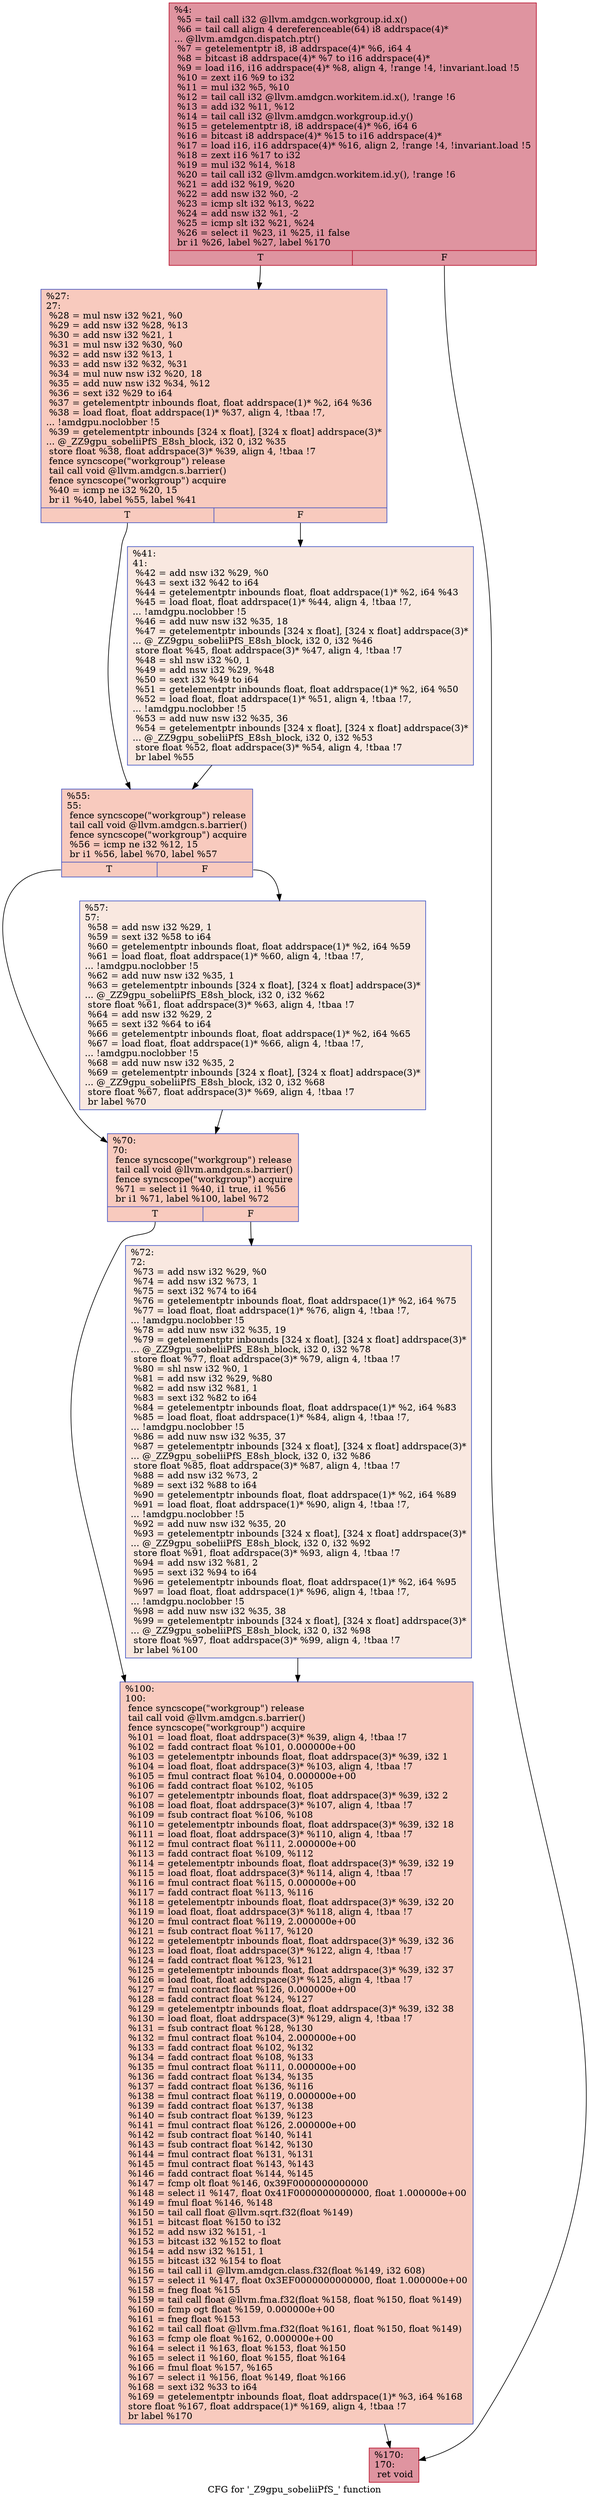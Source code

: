 digraph "CFG for '_Z9gpu_sobeliiPfS_' function" {
	label="CFG for '_Z9gpu_sobeliiPfS_' function";

	Node0x4758260 [shape=record,color="#b70d28ff", style=filled, fillcolor="#b70d2870",label="{%4:\l  %5 = tail call i32 @llvm.amdgcn.workgroup.id.x()\l  %6 = tail call align 4 dereferenceable(64) i8 addrspace(4)*\l... @llvm.amdgcn.dispatch.ptr()\l  %7 = getelementptr i8, i8 addrspace(4)* %6, i64 4\l  %8 = bitcast i8 addrspace(4)* %7 to i16 addrspace(4)*\l  %9 = load i16, i16 addrspace(4)* %8, align 4, !range !4, !invariant.load !5\l  %10 = zext i16 %9 to i32\l  %11 = mul i32 %5, %10\l  %12 = tail call i32 @llvm.amdgcn.workitem.id.x(), !range !6\l  %13 = add i32 %11, %12\l  %14 = tail call i32 @llvm.amdgcn.workgroup.id.y()\l  %15 = getelementptr i8, i8 addrspace(4)* %6, i64 6\l  %16 = bitcast i8 addrspace(4)* %15 to i16 addrspace(4)*\l  %17 = load i16, i16 addrspace(4)* %16, align 2, !range !4, !invariant.load !5\l  %18 = zext i16 %17 to i32\l  %19 = mul i32 %14, %18\l  %20 = tail call i32 @llvm.amdgcn.workitem.id.y(), !range !6\l  %21 = add i32 %19, %20\l  %22 = add nsw i32 %0, -2\l  %23 = icmp slt i32 %13, %22\l  %24 = add nsw i32 %1, -2\l  %25 = icmp slt i32 %21, %24\l  %26 = select i1 %23, i1 %25, i1 false\l  br i1 %26, label %27, label %170\l|{<s0>T|<s1>F}}"];
	Node0x4758260:s0 -> Node0x475be50;
	Node0x4758260:s1 -> Node0x475bee0;
	Node0x475be50 [shape=record,color="#3d50c3ff", style=filled, fillcolor="#ef886b70",label="{%27:\l27:                                               \l  %28 = mul nsw i32 %21, %0\l  %29 = add nsw i32 %28, %13\l  %30 = add nsw i32 %21, 1\l  %31 = mul nsw i32 %30, %0\l  %32 = add nsw i32 %13, 1\l  %33 = add nsw i32 %32, %31\l  %34 = mul nuw nsw i32 %20, 18\l  %35 = add nuw nsw i32 %34, %12\l  %36 = sext i32 %29 to i64\l  %37 = getelementptr inbounds float, float addrspace(1)* %2, i64 %36\l  %38 = load float, float addrspace(1)* %37, align 4, !tbaa !7,\l... !amdgpu.noclobber !5\l  %39 = getelementptr inbounds [324 x float], [324 x float] addrspace(3)*\l... @_ZZ9gpu_sobeliiPfS_E8sh_block, i32 0, i32 %35\l  store float %38, float addrspace(3)* %39, align 4, !tbaa !7\l  fence syncscope(\"workgroup\") release\l  tail call void @llvm.amdgcn.s.barrier()\l  fence syncscope(\"workgroup\") acquire\l  %40 = icmp ne i32 %20, 15\l  br i1 %40, label %55, label %41\l|{<s0>T|<s1>F}}"];
	Node0x475be50:s0 -> Node0x475d450;
	Node0x475be50:s1 -> Node0x475d4e0;
	Node0x475d4e0 [shape=record,color="#3d50c3ff", style=filled, fillcolor="#f1ccb870",label="{%41:\l41:                                               \l  %42 = add nsw i32 %29, %0\l  %43 = sext i32 %42 to i64\l  %44 = getelementptr inbounds float, float addrspace(1)* %2, i64 %43\l  %45 = load float, float addrspace(1)* %44, align 4, !tbaa !7,\l... !amdgpu.noclobber !5\l  %46 = add nuw nsw i32 %35, 18\l  %47 = getelementptr inbounds [324 x float], [324 x float] addrspace(3)*\l... @_ZZ9gpu_sobeliiPfS_E8sh_block, i32 0, i32 %46\l  store float %45, float addrspace(3)* %47, align 4, !tbaa !7\l  %48 = shl nsw i32 %0, 1\l  %49 = add nsw i32 %29, %48\l  %50 = sext i32 %49 to i64\l  %51 = getelementptr inbounds float, float addrspace(1)* %2, i64 %50\l  %52 = load float, float addrspace(1)* %51, align 4, !tbaa !7,\l... !amdgpu.noclobber !5\l  %53 = add nuw nsw i32 %35, 36\l  %54 = getelementptr inbounds [324 x float], [324 x float] addrspace(3)*\l... @_ZZ9gpu_sobeliiPfS_E8sh_block, i32 0, i32 %53\l  store float %52, float addrspace(3)* %54, align 4, !tbaa !7\l  br label %55\l}"];
	Node0x475d4e0 -> Node0x475d450;
	Node0x475d450 [shape=record,color="#3d50c3ff", style=filled, fillcolor="#ef886b70",label="{%55:\l55:                                               \l  fence syncscope(\"workgroup\") release\l  tail call void @llvm.amdgcn.s.barrier()\l  fence syncscope(\"workgroup\") acquire\l  %56 = icmp ne i32 %12, 15\l  br i1 %56, label %70, label %57\l|{<s0>T|<s1>F}}"];
	Node0x475d450:s0 -> Node0x475e200;
	Node0x475d450:s1 -> Node0x475e250;
	Node0x475e250 [shape=record,color="#3d50c3ff", style=filled, fillcolor="#f1ccb870",label="{%57:\l57:                                               \l  %58 = add nsw i32 %29, 1\l  %59 = sext i32 %58 to i64\l  %60 = getelementptr inbounds float, float addrspace(1)* %2, i64 %59\l  %61 = load float, float addrspace(1)* %60, align 4, !tbaa !7,\l... !amdgpu.noclobber !5\l  %62 = add nuw nsw i32 %35, 1\l  %63 = getelementptr inbounds [324 x float], [324 x float] addrspace(3)*\l... @_ZZ9gpu_sobeliiPfS_E8sh_block, i32 0, i32 %62\l  store float %61, float addrspace(3)* %63, align 4, !tbaa !7\l  %64 = add nsw i32 %29, 2\l  %65 = sext i32 %64 to i64\l  %66 = getelementptr inbounds float, float addrspace(1)* %2, i64 %65\l  %67 = load float, float addrspace(1)* %66, align 4, !tbaa !7,\l... !amdgpu.noclobber !5\l  %68 = add nuw nsw i32 %35, 2\l  %69 = getelementptr inbounds [324 x float], [324 x float] addrspace(3)*\l... @_ZZ9gpu_sobeliiPfS_E8sh_block, i32 0, i32 %68\l  store float %67, float addrspace(3)* %69, align 4, !tbaa !7\l  br label %70\l}"];
	Node0x475e250 -> Node0x475e200;
	Node0x475e200 [shape=record,color="#3d50c3ff", style=filled, fillcolor="#ef886b70",label="{%70:\l70:                                               \l  fence syncscope(\"workgroup\") release\l  tail call void @llvm.amdgcn.s.barrier()\l  fence syncscope(\"workgroup\") acquire\l  %71 = select i1 %40, i1 true, i1 %56\l  br i1 %71, label %100, label %72\l|{<s0>T|<s1>F}}"];
	Node0x475e200:s0 -> Node0x475f090;
	Node0x475e200:s1 -> Node0x475f0e0;
	Node0x475f0e0 [shape=record,color="#3d50c3ff", style=filled, fillcolor="#f1ccb870",label="{%72:\l72:                                               \l  %73 = add nsw i32 %29, %0\l  %74 = add nsw i32 %73, 1\l  %75 = sext i32 %74 to i64\l  %76 = getelementptr inbounds float, float addrspace(1)* %2, i64 %75\l  %77 = load float, float addrspace(1)* %76, align 4, !tbaa !7,\l... !amdgpu.noclobber !5\l  %78 = add nuw nsw i32 %35, 19\l  %79 = getelementptr inbounds [324 x float], [324 x float] addrspace(3)*\l... @_ZZ9gpu_sobeliiPfS_E8sh_block, i32 0, i32 %78\l  store float %77, float addrspace(3)* %79, align 4, !tbaa !7\l  %80 = shl nsw i32 %0, 1\l  %81 = add nsw i32 %29, %80\l  %82 = add nsw i32 %81, 1\l  %83 = sext i32 %82 to i64\l  %84 = getelementptr inbounds float, float addrspace(1)* %2, i64 %83\l  %85 = load float, float addrspace(1)* %84, align 4, !tbaa !7,\l... !amdgpu.noclobber !5\l  %86 = add nuw nsw i32 %35, 37\l  %87 = getelementptr inbounds [324 x float], [324 x float] addrspace(3)*\l... @_ZZ9gpu_sobeliiPfS_E8sh_block, i32 0, i32 %86\l  store float %85, float addrspace(3)* %87, align 4, !tbaa !7\l  %88 = add nsw i32 %73, 2\l  %89 = sext i32 %88 to i64\l  %90 = getelementptr inbounds float, float addrspace(1)* %2, i64 %89\l  %91 = load float, float addrspace(1)* %90, align 4, !tbaa !7,\l... !amdgpu.noclobber !5\l  %92 = add nuw nsw i32 %35, 20\l  %93 = getelementptr inbounds [324 x float], [324 x float] addrspace(3)*\l... @_ZZ9gpu_sobeliiPfS_E8sh_block, i32 0, i32 %92\l  store float %91, float addrspace(3)* %93, align 4, !tbaa !7\l  %94 = add nsw i32 %81, 2\l  %95 = sext i32 %94 to i64\l  %96 = getelementptr inbounds float, float addrspace(1)* %2, i64 %95\l  %97 = load float, float addrspace(1)* %96, align 4, !tbaa !7,\l... !amdgpu.noclobber !5\l  %98 = add nuw nsw i32 %35, 38\l  %99 = getelementptr inbounds [324 x float], [324 x float] addrspace(3)*\l... @_ZZ9gpu_sobeliiPfS_E8sh_block, i32 0, i32 %98\l  store float %97, float addrspace(3)* %99, align 4, !tbaa !7\l  br label %100\l}"];
	Node0x475f0e0 -> Node0x475f090;
	Node0x475f090 [shape=record,color="#3d50c3ff", style=filled, fillcolor="#ef886b70",label="{%100:\l100:                                              \l  fence syncscope(\"workgroup\") release\l  tail call void @llvm.amdgcn.s.barrier()\l  fence syncscope(\"workgroup\") acquire\l  %101 = load float, float addrspace(3)* %39, align 4, !tbaa !7\l  %102 = fadd contract float %101, 0.000000e+00\l  %103 = getelementptr inbounds float, float addrspace(3)* %39, i32 1\l  %104 = load float, float addrspace(3)* %103, align 4, !tbaa !7\l  %105 = fmul contract float %104, 0.000000e+00\l  %106 = fadd contract float %102, %105\l  %107 = getelementptr inbounds float, float addrspace(3)* %39, i32 2\l  %108 = load float, float addrspace(3)* %107, align 4, !tbaa !7\l  %109 = fsub contract float %106, %108\l  %110 = getelementptr inbounds float, float addrspace(3)* %39, i32 18\l  %111 = load float, float addrspace(3)* %110, align 4, !tbaa !7\l  %112 = fmul contract float %111, 2.000000e+00\l  %113 = fadd contract float %109, %112\l  %114 = getelementptr inbounds float, float addrspace(3)* %39, i32 19\l  %115 = load float, float addrspace(3)* %114, align 4, !tbaa !7\l  %116 = fmul contract float %115, 0.000000e+00\l  %117 = fadd contract float %113, %116\l  %118 = getelementptr inbounds float, float addrspace(3)* %39, i32 20\l  %119 = load float, float addrspace(3)* %118, align 4, !tbaa !7\l  %120 = fmul contract float %119, 2.000000e+00\l  %121 = fsub contract float %117, %120\l  %122 = getelementptr inbounds float, float addrspace(3)* %39, i32 36\l  %123 = load float, float addrspace(3)* %122, align 4, !tbaa !7\l  %124 = fadd contract float %123, %121\l  %125 = getelementptr inbounds float, float addrspace(3)* %39, i32 37\l  %126 = load float, float addrspace(3)* %125, align 4, !tbaa !7\l  %127 = fmul contract float %126, 0.000000e+00\l  %128 = fadd contract float %124, %127\l  %129 = getelementptr inbounds float, float addrspace(3)* %39, i32 38\l  %130 = load float, float addrspace(3)* %129, align 4, !tbaa !7\l  %131 = fsub contract float %128, %130\l  %132 = fmul contract float %104, 2.000000e+00\l  %133 = fadd contract float %102, %132\l  %134 = fadd contract float %108, %133\l  %135 = fmul contract float %111, 0.000000e+00\l  %136 = fadd contract float %134, %135\l  %137 = fadd contract float %136, %116\l  %138 = fmul contract float %119, 0.000000e+00\l  %139 = fadd contract float %137, %138\l  %140 = fsub contract float %139, %123\l  %141 = fmul contract float %126, 2.000000e+00\l  %142 = fsub contract float %140, %141\l  %143 = fsub contract float %142, %130\l  %144 = fmul contract float %131, %131\l  %145 = fmul contract float %143, %143\l  %146 = fadd contract float %144, %145\l  %147 = fcmp olt float %146, 0x39F0000000000000\l  %148 = select i1 %147, float 0x41F0000000000000, float 1.000000e+00\l  %149 = fmul float %146, %148\l  %150 = tail call float @llvm.sqrt.f32(float %149)\l  %151 = bitcast float %150 to i32\l  %152 = add nsw i32 %151, -1\l  %153 = bitcast i32 %152 to float\l  %154 = add nsw i32 %151, 1\l  %155 = bitcast i32 %154 to float\l  %156 = tail call i1 @llvm.amdgcn.class.f32(float %149, i32 608)\l  %157 = select i1 %147, float 0x3EF0000000000000, float 1.000000e+00\l  %158 = fneg float %155\l  %159 = tail call float @llvm.fma.f32(float %158, float %150, float %149)\l  %160 = fcmp ogt float %159, 0.000000e+00\l  %161 = fneg float %153\l  %162 = tail call float @llvm.fma.f32(float %161, float %150, float %149)\l  %163 = fcmp ole float %162, 0.000000e+00\l  %164 = select i1 %163, float %153, float %150\l  %165 = select i1 %160, float %155, float %164\l  %166 = fmul float %157, %165\l  %167 = select i1 %156, float %149, float %166\l  %168 = sext i32 %33 to i64\l  %169 = getelementptr inbounds float, float addrspace(1)* %3, i64 %168\l  store float %167, float addrspace(1)* %169, align 4, !tbaa !7\l  br label %170\l}"];
	Node0x475f090 -> Node0x475bee0;
	Node0x475bee0 [shape=record,color="#b70d28ff", style=filled, fillcolor="#b70d2870",label="{%170:\l170:                                              \l  ret void\l}"];
}
